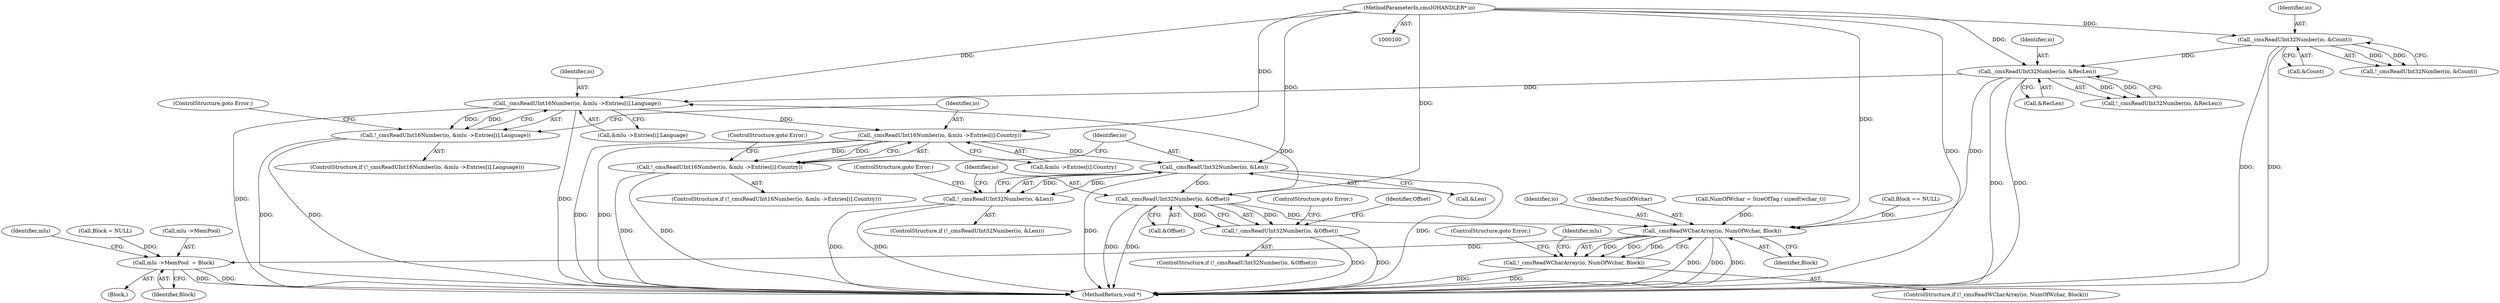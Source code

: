 digraph "0_Little-CMS_5ca71a7bc18b6897ab21d815d15e218e204581e2@array" {
"1000192" [label="(Call,_cmsReadUInt16Number(io, &mlu ->Entries[i].Language))"];
"1000225" [label="(Call,_cmsReadUInt32Number(io, &Offset))"];
"1000218" [label="(Call,_cmsReadUInt32Number(io, &Len))"];
"1000205" [label="(Call,_cmsReadUInt16Number(io, &mlu ->Entries[i].Country))"];
"1000192" [label="(Call,_cmsReadUInt16Number(io, &mlu ->Entries[i].Language))"];
"1000132" [label="(Call,_cmsReadUInt32Number(io, &RecLen))"];
"1000124" [label="(Call,_cmsReadUInt32Number(io, &Count))"];
"1000102" [label="(MethodParameterIn,cmsIOHANDLER* io)"];
"1000191" [label="(Call,!_cmsReadUInt16Number(io, &mlu ->Entries[i].Language))"];
"1000204" [label="(Call,!_cmsReadUInt16Number(io, &mlu ->Entries[i].Country))"];
"1000217" [label="(Call,!_cmsReadUInt32Number(io, &Len))"];
"1000224" [label="(Call,!_cmsReadUInt32Number(io, &Offset))"];
"1000339" [label="(Call,_cmsReadWCharArray(io, NumOfWchar, Block))"];
"1000338" [label="(Call,!_cmsReadWCharArray(io, NumOfWchar, Block))"];
"1000344" [label="(Call,mlu ->MemPool  = Block)"];
"1000226" [label="(Identifier,io)"];
"1000343" [label="(ControlStructure,goto Error;)"];
"1000206" [label="(Identifier,io)"];
"1000125" [label="(Identifier,io)"];
"1000102" [label="(MethodParameterIn,cmsIOHANDLER* io)"];
"1000220" [label="(Call,&Len)"];
"1000219" [label="(Identifier,io)"];
"1000204" [label="(Call,!_cmsReadUInt16Number(io, &mlu ->Entries[i].Country))"];
"1000223" [label="(ControlStructure,if (!_cmsReadUInt32Number(io, &Offset)))"];
"1000340" [label="(Identifier,io)"];
"1000232" [label="(Identifier,Offset)"];
"1000215" [label="(ControlStructure,goto Error;)"];
"1000194" [label="(Call,&mlu ->Entries[i].Language)"];
"1000225" [label="(Call,_cmsReadUInt32Number(io, &Offset))"];
"1000205" [label="(Call,_cmsReadUInt16Number(io, &mlu ->Entries[i].Country))"];
"1000124" [label="(Call,_cmsReadUInt32Number(io, &Count))"];
"1000133" [label="(Identifier,io)"];
"1000207" [label="(Call,&mlu ->Entries[i].Country)"];
"1000193" [label="(Identifier,io)"];
"1000191" [label="(Call,!_cmsReadUInt16Number(io, &mlu ->Entries[i].Language))"];
"1000123" [label="(Call,!_cmsReadUInt32Number(io, &Count))"];
"1000190" [label="(ControlStructure,if (!_cmsReadUInt16Number(io, &mlu ->Entries[i].Language)))"];
"1000346" [label="(Identifier,mlu)"];
"1000342" [label="(Identifier,Block)"];
"1000131" [label="(Call,!_cmsReadUInt32Number(io, &RecLen))"];
"1000345" [label="(Call,mlu ->MemPool)"];
"1000227" [label="(Call,&Offset)"];
"1000216" [label="(ControlStructure,if (!_cmsReadUInt32Number(io, &Len)))"];
"1000224" [label="(Call,!_cmsReadUInt32Number(io, &Offset))"];
"1000339" [label="(Call,_cmsReadWCharArray(io, NumOfWchar, Block))"];
"1000222" [label="(ControlStructure,goto Error;)"];
"1000192" [label="(Call,_cmsReadUInt16Number(io, &mlu ->Entries[i].Language))"];
"1000217" [label="(Call,!_cmsReadUInt32Number(io, &Len))"];
"1000344" [label="(Call,mlu ->MemPool  = Block)"];
"1000348" [label="(Identifier,Block)"];
"1000218" [label="(Call,_cmsReadUInt32Number(io, &Len))"];
"1000337" [label="(ControlStructure,if (!_cmsReadWCharArray(io, NumOfWchar, Block)))"];
"1000341" [label="(Identifier,NumOfWchar)"];
"1000134" [label="(Call,&RecLen)"];
"1000203" [label="(ControlStructure,if (!_cmsReadUInt16Number(io, &mlu ->Entries[i].Country)))"];
"1000351" [label="(Identifier,mlu)"];
"1000202" [label="(ControlStructure,goto Error;)"];
"1000331" [label="(Call,NumOfWchar = SizeOfTag / sizeof(wchar_t))"];
"1000338" [label="(Call,!_cmsReadWCharArray(io, NumOfWchar, Block))"];
"1000126" [label="(Call,&Count)"];
"1000309" [label="(Call,Block = NULL)"];
"1000132" [label="(Call,_cmsReadUInt32Number(io, &RecLen))"];
"1000229" [label="(ControlStructure,goto Error;)"];
"1000374" [label="(MethodReturn,void *)"];
"1000327" [label="(Call,Block == NULL)"];
"1000105" [label="(Block,)"];
"1000192" -> "1000191"  [label="AST: "];
"1000192" -> "1000194"  [label="CFG: "];
"1000193" -> "1000192"  [label="AST: "];
"1000194" -> "1000192"  [label="AST: "];
"1000191" -> "1000192"  [label="CFG: "];
"1000192" -> "1000374"  [label="DDG: "];
"1000192" -> "1000374"  [label="DDG: "];
"1000192" -> "1000191"  [label="DDG: "];
"1000192" -> "1000191"  [label="DDG: "];
"1000225" -> "1000192"  [label="DDG: "];
"1000132" -> "1000192"  [label="DDG: "];
"1000102" -> "1000192"  [label="DDG: "];
"1000192" -> "1000205"  [label="DDG: "];
"1000225" -> "1000224"  [label="AST: "];
"1000225" -> "1000227"  [label="CFG: "];
"1000226" -> "1000225"  [label="AST: "];
"1000227" -> "1000225"  [label="AST: "];
"1000224" -> "1000225"  [label="CFG: "];
"1000225" -> "1000374"  [label="DDG: "];
"1000225" -> "1000374"  [label="DDG: "];
"1000225" -> "1000224"  [label="DDG: "];
"1000225" -> "1000224"  [label="DDG: "];
"1000218" -> "1000225"  [label="DDG: "];
"1000102" -> "1000225"  [label="DDG: "];
"1000225" -> "1000339"  [label="DDG: "];
"1000218" -> "1000217"  [label="AST: "];
"1000218" -> "1000220"  [label="CFG: "];
"1000219" -> "1000218"  [label="AST: "];
"1000220" -> "1000218"  [label="AST: "];
"1000217" -> "1000218"  [label="CFG: "];
"1000218" -> "1000374"  [label="DDG: "];
"1000218" -> "1000374"  [label="DDG: "];
"1000218" -> "1000217"  [label="DDG: "];
"1000218" -> "1000217"  [label="DDG: "];
"1000205" -> "1000218"  [label="DDG: "];
"1000102" -> "1000218"  [label="DDG: "];
"1000205" -> "1000204"  [label="AST: "];
"1000205" -> "1000207"  [label="CFG: "];
"1000206" -> "1000205"  [label="AST: "];
"1000207" -> "1000205"  [label="AST: "];
"1000204" -> "1000205"  [label="CFG: "];
"1000205" -> "1000374"  [label="DDG: "];
"1000205" -> "1000374"  [label="DDG: "];
"1000205" -> "1000204"  [label="DDG: "];
"1000205" -> "1000204"  [label="DDG: "];
"1000102" -> "1000205"  [label="DDG: "];
"1000132" -> "1000131"  [label="AST: "];
"1000132" -> "1000134"  [label="CFG: "];
"1000133" -> "1000132"  [label="AST: "];
"1000134" -> "1000132"  [label="AST: "];
"1000131" -> "1000132"  [label="CFG: "];
"1000132" -> "1000374"  [label="DDG: "];
"1000132" -> "1000374"  [label="DDG: "];
"1000132" -> "1000131"  [label="DDG: "];
"1000132" -> "1000131"  [label="DDG: "];
"1000124" -> "1000132"  [label="DDG: "];
"1000102" -> "1000132"  [label="DDG: "];
"1000132" -> "1000339"  [label="DDG: "];
"1000124" -> "1000123"  [label="AST: "];
"1000124" -> "1000126"  [label="CFG: "];
"1000125" -> "1000124"  [label="AST: "];
"1000126" -> "1000124"  [label="AST: "];
"1000123" -> "1000124"  [label="CFG: "];
"1000124" -> "1000374"  [label="DDG: "];
"1000124" -> "1000374"  [label="DDG: "];
"1000124" -> "1000123"  [label="DDG: "];
"1000124" -> "1000123"  [label="DDG: "];
"1000102" -> "1000124"  [label="DDG: "];
"1000102" -> "1000100"  [label="AST: "];
"1000102" -> "1000374"  [label="DDG: "];
"1000102" -> "1000339"  [label="DDG: "];
"1000191" -> "1000190"  [label="AST: "];
"1000202" -> "1000191"  [label="CFG: "];
"1000206" -> "1000191"  [label="CFG: "];
"1000191" -> "1000374"  [label="DDG: "];
"1000191" -> "1000374"  [label="DDG: "];
"1000204" -> "1000203"  [label="AST: "];
"1000215" -> "1000204"  [label="CFG: "];
"1000219" -> "1000204"  [label="CFG: "];
"1000204" -> "1000374"  [label="DDG: "];
"1000204" -> "1000374"  [label="DDG: "];
"1000217" -> "1000216"  [label="AST: "];
"1000222" -> "1000217"  [label="CFG: "];
"1000226" -> "1000217"  [label="CFG: "];
"1000217" -> "1000374"  [label="DDG: "];
"1000217" -> "1000374"  [label="DDG: "];
"1000224" -> "1000223"  [label="AST: "];
"1000229" -> "1000224"  [label="CFG: "];
"1000232" -> "1000224"  [label="CFG: "];
"1000224" -> "1000374"  [label="DDG: "];
"1000224" -> "1000374"  [label="DDG: "];
"1000339" -> "1000338"  [label="AST: "];
"1000339" -> "1000342"  [label="CFG: "];
"1000340" -> "1000339"  [label="AST: "];
"1000341" -> "1000339"  [label="AST: "];
"1000342" -> "1000339"  [label="AST: "];
"1000338" -> "1000339"  [label="CFG: "];
"1000339" -> "1000374"  [label="DDG: "];
"1000339" -> "1000374"  [label="DDG: "];
"1000339" -> "1000374"  [label="DDG: "];
"1000339" -> "1000338"  [label="DDG: "];
"1000339" -> "1000338"  [label="DDG: "];
"1000339" -> "1000338"  [label="DDG: "];
"1000331" -> "1000339"  [label="DDG: "];
"1000327" -> "1000339"  [label="DDG: "];
"1000339" -> "1000344"  [label="DDG: "];
"1000338" -> "1000337"  [label="AST: "];
"1000343" -> "1000338"  [label="CFG: "];
"1000346" -> "1000338"  [label="CFG: "];
"1000338" -> "1000374"  [label="DDG: "];
"1000338" -> "1000374"  [label="DDG: "];
"1000344" -> "1000105"  [label="AST: "];
"1000344" -> "1000348"  [label="CFG: "];
"1000345" -> "1000344"  [label="AST: "];
"1000348" -> "1000344"  [label="AST: "];
"1000351" -> "1000344"  [label="CFG: "];
"1000344" -> "1000374"  [label="DDG: "];
"1000344" -> "1000374"  [label="DDG: "];
"1000309" -> "1000344"  [label="DDG: "];
}
